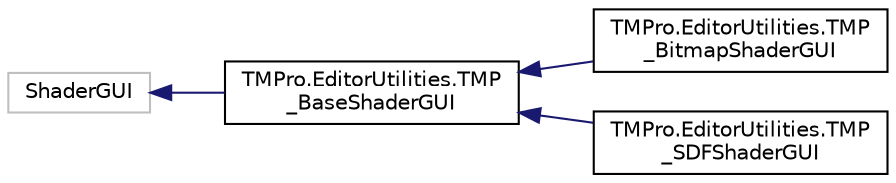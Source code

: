digraph "Graphical Class Hierarchy"
{
 // LATEX_PDF_SIZE
  edge [fontname="Helvetica",fontsize="10",labelfontname="Helvetica",labelfontsize="10"];
  node [fontname="Helvetica",fontsize="10",shape=record];
  rankdir="LR";
  Node223 [label="ShaderGUI",height=0.2,width=0.4,color="grey75", fillcolor="white", style="filled",tooltip=" "];
  Node223 -> Node0 [dir="back",color="midnightblue",fontsize="10",style="solid",fontname="Helvetica"];
  Node0 [label="TMPro.EditorUtilities.TMP\l_BaseShaderGUI",height=0.2,width=0.4,color="black", fillcolor="white", style="filled",URL="$class_t_m_pro_1_1_editor_utilities_1_1_t_m_p___base_shader_g_u_i.html",tooltip="Base class for TextMesh Pro shader GUIs."];
  Node0 -> Node1 [dir="back",color="midnightblue",fontsize="10",style="solid",fontname="Helvetica"];
  Node1 [label="TMPro.EditorUtilities.TMP\l_BitmapShaderGUI",height=0.2,width=0.4,color="black", fillcolor="white", style="filled",URL="$class_t_m_pro_1_1_editor_utilities_1_1_t_m_p___bitmap_shader_g_u_i.html",tooltip=" "];
  Node0 -> Node2 [dir="back",color="midnightblue",fontsize="10",style="solid",fontname="Helvetica"];
  Node2 [label="TMPro.EditorUtilities.TMP\l_SDFShaderGUI",height=0.2,width=0.4,color="black", fillcolor="white", style="filled",URL="$class_t_m_pro_1_1_editor_utilities_1_1_t_m_p___s_d_f_shader_g_u_i.html",tooltip=" "];
}

